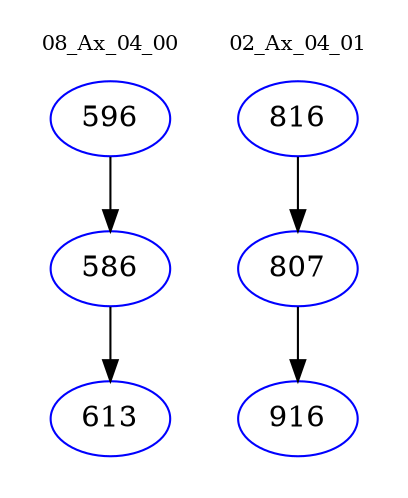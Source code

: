 digraph{
subgraph cluster_0 {
color = white
label = "08_Ax_04_00";
fontsize=10;
T0_596 [label="596", color="blue"]
T0_596 -> T0_586 [color="black"]
T0_586 [label="586", color="blue"]
T0_586 -> T0_613 [color="black"]
T0_613 [label="613", color="blue"]
}
subgraph cluster_1 {
color = white
label = "02_Ax_04_01";
fontsize=10;
T1_816 [label="816", color="blue"]
T1_816 -> T1_807 [color="black"]
T1_807 [label="807", color="blue"]
T1_807 -> T1_916 [color="black"]
T1_916 [label="916", color="blue"]
}
}
